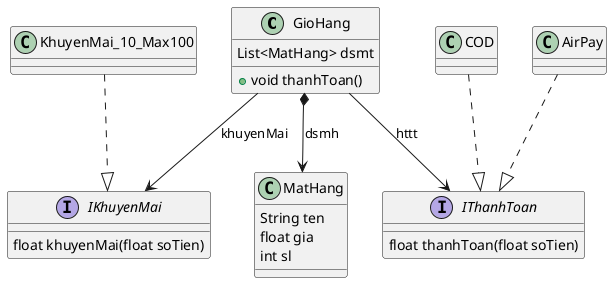 @startuml
class GioHang{
    List<MatHang> dsmt
    + void thanhToan()
}

class MatHang{
    String ten
    float gia
    int sl
}

interface IThanhToan{
    float thanhToan(float soTien)
}

interface IKhuyenMai {
    float khuyenMai(float soTien)
}

class COD

class AirPay

class KhuyenMai_10_Max100

GioHang --> IThanhToan : httt
GioHang *--> MatHang : dsmh
GioHang --> IKhuyenMai : khuyenMai

COD ..|> IThanhToan
AirPay ..|> IThanhToan
KhuyenMai_10_Max100 ..|> IKhuyenMai
@enduml